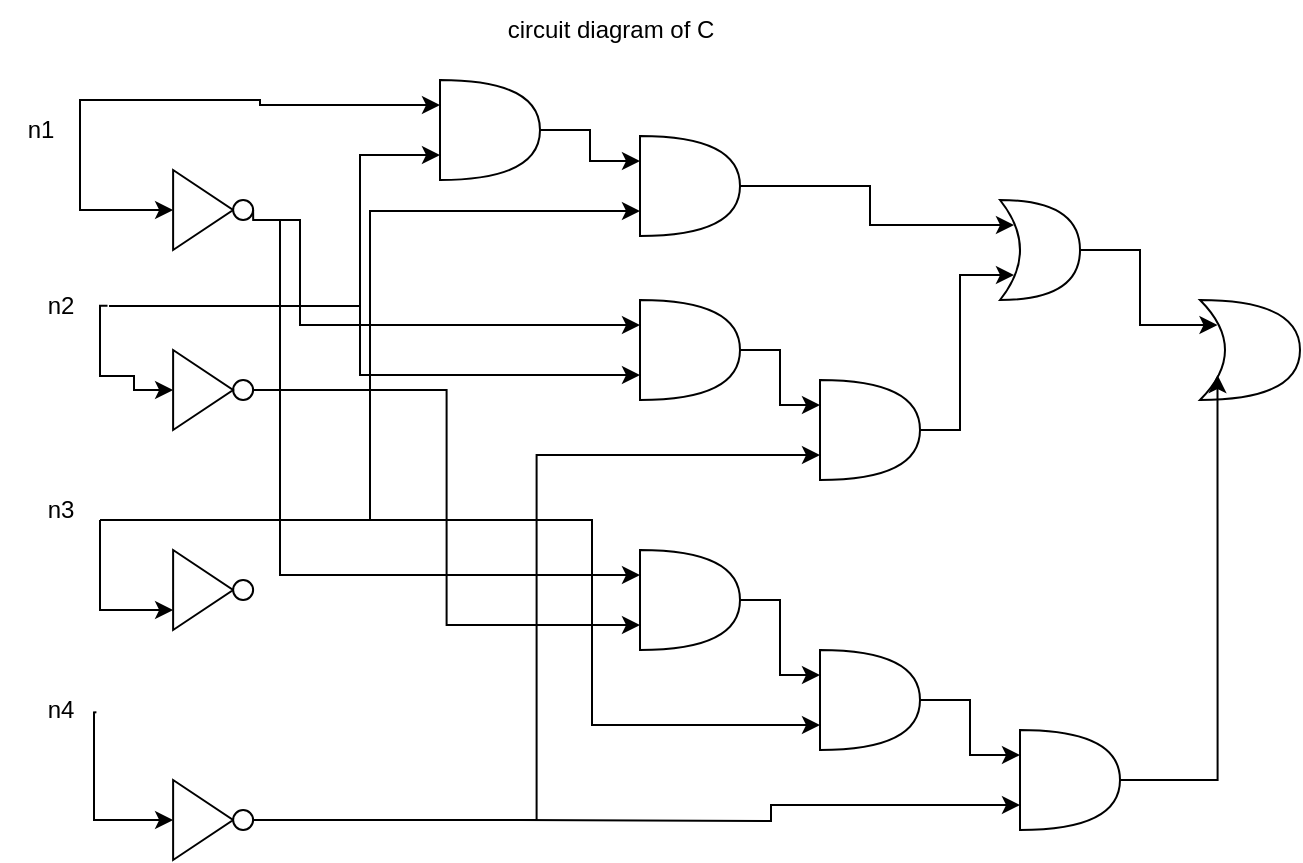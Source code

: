 <mxfile version="26.0.14">
  <diagram name="Page-1" id="LuLJbXCC-MuU4jHSFNh8">
    <mxGraphModel dx="978" dy="482" grid="1" gridSize="10" guides="1" tooltips="1" connect="1" arrows="1" fold="1" page="1" pageScale="1" pageWidth="850" pageHeight="1100" math="0" shadow="0">
      <root>
        <mxCell id="0" />
        <mxCell id="1" parent="0" />
        <mxCell id="5NJ1pugXPzePn0BYfRPo-1" value="" style="shape=or;whiteSpace=wrap;html=1;" parent="1" vertex="1">
          <mxGeometry x="250" y="70" width="50" height="50" as="geometry" />
        </mxCell>
        <mxCell id="knz-vopeXLWIy0nvYE_B-102" style="edgeStyle=orthogonalEdgeStyle;rounded=0;orthogonalLoop=1;jettySize=auto;html=1;exitX=0;exitY=0.75;exitDx=0;exitDy=0;exitPerimeter=0;entryX=0;entryY=0.75;entryDx=0;entryDy=0;entryPerimeter=0;" edge="1" parent="1" target="5NJ1pugXPzePn0BYfRPo-3">
          <mxGeometry relative="1" as="geometry">
            <mxPoint x="290" y="440" as="sourcePoint" />
          </mxGeometry>
        </mxCell>
        <mxCell id="5NJ1pugXPzePn0BYfRPo-3" value="" style="shape=or;whiteSpace=wrap;html=1;" parent="1" vertex="1">
          <mxGeometry x="540" y="395" width="50" height="50" as="geometry" />
        </mxCell>
        <mxCell id="5NJ1pugXPzePn0BYfRPo-4" value="" style="shape=or;whiteSpace=wrap;html=1;" parent="1" vertex="1">
          <mxGeometry x="350" y="98" width="50" height="50" as="geometry" />
        </mxCell>
        <mxCell id="5NJ1pugXPzePn0BYfRPo-7" value="" style="shape=xor;whiteSpace=wrap;html=1;" parent="1" vertex="1">
          <mxGeometry x="630" y="180" width="50" height="50" as="geometry" />
        </mxCell>
        <mxCell id="5NJ1pugXPzePn0BYfRPo-8" value="" style="shape=xor;whiteSpace=wrap;html=1;" parent="1" vertex="1">
          <mxGeometry x="530" y="130" width="40" height="50" as="geometry" />
        </mxCell>
        <mxCell id="5NJ1pugXPzePn0BYfRPo-31" value="n1" style="text;html=1;align=center;verticalAlign=middle;resizable=0;points=[];autosize=1;strokeColor=none;fillColor=none;" parent="1" vertex="1">
          <mxGeometry x="30" y="80" width="40" height="30" as="geometry" />
        </mxCell>
        <mxCell id="5NJ1pugXPzePn0BYfRPo-32" value="n2" style="text;html=1;align=center;verticalAlign=middle;resizable=0;points=[];autosize=1;strokeColor=none;fillColor=none;" parent="1" vertex="1">
          <mxGeometry x="40" y="168" width="40" height="30" as="geometry" />
        </mxCell>
        <mxCell id="5NJ1pugXPzePn0BYfRPo-33" value="n3" style="text;html=1;align=center;verticalAlign=middle;resizable=0;points=[];autosize=1;strokeColor=none;fillColor=none;" parent="1" vertex="1">
          <mxGeometry x="40" y="270" width="40" height="30" as="geometry" />
        </mxCell>
        <mxCell id="5NJ1pugXPzePn0BYfRPo-34" value="n4" style="text;html=1;align=center;verticalAlign=middle;resizable=0;points=[];autosize=1;strokeColor=none;fillColor=none;" parent="1" vertex="1">
          <mxGeometry x="40" y="370" width="40" height="30" as="geometry" />
        </mxCell>
        <mxCell id="5NJ1pugXPzePn0BYfRPo-77" value="" style="triangle;whiteSpace=wrap;html=1;" parent="1" vertex="1">
          <mxGeometry x="116.56" y="115" width="30" height="40" as="geometry" />
        </mxCell>
        <mxCell id="5NJ1pugXPzePn0BYfRPo-78" value="" style="ellipse;whiteSpace=wrap;html=1;aspect=fixed;" parent="1" vertex="1">
          <mxGeometry x="146.56" y="130" width="10" height="10" as="geometry" />
        </mxCell>
        <mxCell id="5NJ1pugXPzePn0BYfRPo-79" value="" style="triangle;whiteSpace=wrap;html=1;" parent="1" vertex="1">
          <mxGeometry x="116.56" y="305" width="30" height="40" as="geometry" />
        </mxCell>
        <mxCell id="5NJ1pugXPzePn0BYfRPo-80" value="" style="ellipse;whiteSpace=wrap;html=1;aspect=fixed;" parent="1" vertex="1">
          <mxGeometry x="146.56" y="320" width="10" height="10" as="geometry" />
        </mxCell>
        <mxCell id="knz-vopeXLWIy0nvYE_B-19" value="" style="shape=or;whiteSpace=wrap;html=1;" vertex="1" parent="1">
          <mxGeometry x="440" y="220" width="50" height="50" as="geometry" />
        </mxCell>
        <mxCell id="knz-vopeXLWIy0nvYE_B-33" style="edgeStyle=orthogonalEdgeStyle;rounded=0;orthogonalLoop=1;jettySize=auto;html=1;exitX=0;exitY=0.75;exitDx=0;exitDy=0;exitPerimeter=0;" edge="1" parent="1" source="knz-vopeXLWIy0nvYE_B-20">
          <mxGeometry relative="1" as="geometry">
            <mxPoint x="349.778" y="342.444" as="targetPoint" />
          </mxGeometry>
        </mxCell>
        <mxCell id="knz-vopeXLWIy0nvYE_B-93" style="edgeStyle=orthogonalEdgeStyle;rounded=0;orthogonalLoop=1;jettySize=auto;html=1;entryX=0;entryY=0.25;entryDx=0;entryDy=0;entryPerimeter=0;" edge="1" parent="1" target="knz-vopeXLWIy0nvYE_B-20">
          <mxGeometry relative="1" as="geometry">
            <mxPoint x="170" y="140" as="sourcePoint" />
            <Array as="points">
              <mxPoint x="170" y="318" />
            </Array>
          </mxGeometry>
        </mxCell>
        <mxCell id="knz-vopeXLWIy0nvYE_B-20" value="" style="shape=or;whiteSpace=wrap;html=1;" vertex="1" parent="1">
          <mxGeometry x="350" y="305" width="50" height="50" as="geometry" />
        </mxCell>
        <mxCell id="knz-vopeXLWIy0nvYE_B-87" style="edgeStyle=orthogonalEdgeStyle;rounded=0;orthogonalLoop=1;jettySize=auto;html=1;exitX=1;exitY=0.5;exitDx=0;exitDy=0;entryX=0;entryY=0.25;entryDx=0;entryDy=0;entryPerimeter=0;" edge="1" parent="1" source="5NJ1pugXPzePn0BYfRPo-78" target="knz-vopeXLWIy0nvYE_B-21">
          <mxGeometry relative="1" as="geometry">
            <Array as="points">
              <mxPoint x="157" y="140" />
              <mxPoint x="180" y="140" />
              <mxPoint x="180" y="193" />
            </Array>
          </mxGeometry>
        </mxCell>
        <mxCell id="knz-vopeXLWIy0nvYE_B-88" style="edgeStyle=orthogonalEdgeStyle;rounded=0;orthogonalLoop=1;jettySize=auto;html=1;exitX=0;exitY=0.75;exitDx=0;exitDy=0;exitPerimeter=0;entryX=0;entryY=0.75;entryDx=0;entryDy=0;entryPerimeter=0;" edge="1" parent="1" target="knz-vopeXLWIy0nvYE_B-21">
          <mxGeometry relative="1" as="geometry">
            <mxPoint x="210.0" y="160" as="sourcePoint" />
            <Array as="points">
              <mxPoint x="210" y="218" />
            </Array>
          </mxGeometry>
        </mxCell>
        <mxCell id="knz-vopeXLWIy0nvYE_B-21" value="" style="shape=or;whiteSpace=wrap;html=1;" vertex="1" parent="1">
          <mxGeometry x="350" y="180" width="50" height="50" as="geometry" />
        </mxCell>
        <mxCell id="knz-vopeXLWIy0nvYE_B-100" style="edgeStyle=orthogonalEdgeStyle;rounded=0;orthogonalLoop=1;jettySize=auto;html=1;entryX=0;entryY=0.75;entryDx=0;entryDy=0;entryPerimeter=0;" edge="1" parent="1" target="knz-vopeXLWIy0nvYE_B-31">
          <mxGeometry relative="1" as="geometry">
            <mxPoint x="210" y="290" as="sourcePoint" />
            <Array as="points">
              <mxPoint x="210" y="290" />
              <mxPoint x="326" y="290" />
              <mxPoint x="326" y="393" />
            </Array>
          </mxGeometry>
        </mxCell>
        <mxCell id="knz-vopeXLWIy0nvYE_B-31" value="" style="shape=or;whiteSpace=wrap;html=1;" vertex="1" parent="1">
          <mxGeometry x="440" y="355" width="50" height="50" as="geometry" />
        </mxCell>
        <mxCell id="knz-vopeXLWIy0nvYE_B-34" value="" style="ellipse;whiteSpace=wrap;html=1;aspect=fixed;" vertex="1" parent="1">
          <mxGeometry x="146.56" y="220" width="10" height="10" as="geometry" />
        </mxCell>
        <mxCell id="knz-vopeXLWIy0nvYE_B-35" value="" style="triangle;whiteSpace=wrap;html=1;" vertex="1" parent="1">
          <mxGeometry x="116.56" y="205" width="30" height="40" as="geometry" />
        </mxCell>
        <mxCell id="knz-vopeXLWIy0nvYE_B-47" value="" style="triangle;whiteSpace=wrap;html=1;" vertex="1" parent="1">
          <mxGeometry x="116.56" y="420" width="30" height="40" as="geometry" />
        </mxCell>
        <mxCell id="knz-vopeXLWIy0nvYE_B-48" value="" style="ellipse;whiteSpace=wrap;html=1;aspect=fixed;" vertex="1" parent="1">
          <mxGeometry x="146.56" y="435" width="10" height="10" as="geometry" />
        </mxCell>
        <mxCell id="knz-vopeXLWIy0nvYE_B-49" value="circuit diagram of C" style="text;html=1;align=center;verticalAlign=middle;resizable=0;points=[];autosize=1;strokeColor=none;fillColor=none;" vertex="1" parent="1">
          <mxGeometry x="270" y="30" width="130" height="30" as="geometry" />
        </mxCell>
        <mxCell id="knz-vopeXLWIy0nvYE_B-69" style="edgeStyle=orthogonalEdgeStyle;rounded=0;orthogonalLoop=1;jettySize=auto;html=1;exitX=0.955;exitY=0.539;exitDx=0;exitDy=0;entryX=0;entryY=0.5;entryDx=0;entryDy=0;exitPerimeter=0;" edge="1" parent="1" source="5NJ1pugXPzePn0BYfRPo-34" target="knz-vopeXLWIy0nvYE_B-47">
          <mxGeometry relative="1" as="geometry">
            <mxPoint x="77" y="390" as="sourcePoint" />
            <Array as="points">
              <mxPoint x="77" y="386" />
              <mxPoint x="77" y="440" />
            </Array>
          </mxGeometry>
        </mxCell>
        <mxCell id="knz-vopeXLWIy0nvYE_B-80" style="edgeStyle=orthogonalEdgeStyle;rounded=0;orthogonalLoop=1;jettySize=auto;html=1;entryX=0;entryY=0.75;entryDx=0;entryDy=0;" edge="1" parent="1" target="5NJ1pugXPzePn0BYfRPo-79">
          <mxGeometry relative="1" as="geometry">
            <mxPoint x="80" y="290" as="sourcePoint" />
            <Array as="points">
              <mxPoint x="80" y="335" />
            </Array>
          </mxGeometry>
        </mxCell>
        <mxCell id="knz-vopeXLWIy0nvYE_B-81" style="edgeStyle=orthogonalEdgeStyle;rounded=0;orthogonalLoop=1;jettySize=auto;html=1;entryX=0;entryY=0.5;entryDx=0;entryDy=0;" edge="1" parent="1" target="5NJ1pugXPzePn0BYfRPo-77">
          <mxGeometry relative="1" as="geometry">
            <mxPoint x="80" y="80" as="sourcePoint" />
            <Array as="points">
              <mxPoint x="70" y="135" />
            </Array>
          </mxGeometry>
        </mxCell>
        <mxCell id="knz-vopeXLWIy0nvYE_B-82" style="edgeStyle=orthogonalEdgeStyle;rounded=0;orthogonalLoop=1;jettySize=auto;html=1;entryX=0;entryY=0.25;entryDx=0;entryDy=0;entryPerimeter=0;" edge="1" parent="1" target="5NJ1pugXPzePn0BYfRPo-1">
          <mxGeometry relative="1" as="geometry">
            <mxPoint x="70" y="80" as="sourcePoint" />
            <Array as="points">
              <mxPoint x="72" y="80" />
              <mxPoint x="160" y="80" />
              <mxPoint x="160" y="83" />
            </Array>
          </mxGeometry>
        </mxCell>
        <mxCell id="knz-vopeXLWIy0nvYE_B-83" style="edgeStyle=orthogonalEdgeStyle;rounded=0;orthogonalLoop=1;jettySize=auto;html=1;exitX=1.113;exitY=0.5;exitDx=0;exitDy=0;exitPerimeter=0;entryX=0;entryY=0.75;entryDx=0;entryDy=0;entryPerimeter=0;" edge="1" parent="1" source="5NJ1pugXPzePn0BYfRPo-32" target="5NJ1pugXPzePn0BYfRPo-1">
          <mxGeometry relative="1" as="geometry">
            <Array as="points">
              <mxPoint x="210" y="183" />
              <mxPoint x="210" y="108" />
            </Array>
          </mxGeometry>
        </mxCell>
        <mxCell id="knz-vopeXLWIy0nvYE_B-84" style="edgeStyle=orthogonalEdgeStyle;rounded=0;orthogonalLoop=1;jettySize=auto;html=1;exitX=1;exitY=0.5;exitDx=0;exitDy=0;exitPerimeter=0;entryX=0;entryY=0.25;entryDx=0;entryDy=0;entryPerimeter=0;" edge="1" parent="1" source="5NJ1pugXPzePn0BYfRPo-1" target="5NJ1pugXPzePn0BYfRPo-4">
          <mxGeometry relative="1" as="geometry" />
        </mxCell>
        <mxCell id="knz-vopeXLWIy0nvYE_B-85" style="edgeStyle=orthogonalEdgeStyle;rounded=0;orthogonalLoop=1;jettySize=auto;html=1;entryX=0;entryY=0.75;entryDx=0;entryDy=0;entryPerimeter=0;" edge="1" parent="1" target="5NJ1pugXPzePn0BYfRPo-4">
          <mxGeometry relative="1" as="geometry">
            <mxPoint x="80" y="290" as="sourcePoint" />
            <Array as="points">
              <mxPoint x="80" y="290" />
              <mxPoint x="215" y="290" />
              <mxPoint x="215" y="135" />
            </Array>
          </mxGeometry>
        </mxCell>
        <mxCell id="knz-vopeXLWIy0nvYE_B-86" style="edgeStyle=orthogonalEdgeStyle;rounded=0;orthogonalLoop=1;jettySize=auto;html=1;exitX=1;exitY=0.5;exitDx=0;exitDy=0;exitPerimeter=0;entryX=0.175;entryY=0.25;entryDx=0;entryDy=0;entryPerimeter=0;" edge="1" parent="1" source="5NJ1pugXPzePn0BYfRPo-4" target="5NJ1pugXPzePn0BYfRPo-8">
          <mxGeometry relative="1" as="geometry" />
        </mxCell>
        <mxCell id="knz-vopeXLWIy0nvYE_B-89" style="edgeStyle=orthogonalEdgeStyle;rounded=0;orthogonalLoop=1;jettySize=auto;html=1;exitX=1;exitY=0.5;exitDx=0;exitDy=0;exitPerimeter=0;entryX=0;entryY=0.25;entryDx=0;entryDy=0;entryPerimeter=0;" edge="1" parent="1" source="knz-vopeXLWIy0nvYE_B-21" target="knz-vopeXLWIy0nvYE_B-19">
          <mxGeometry relative="1" as="geometry" />
        </mxCell>
        <mxCell id="knz-vopeXLWIy0nvYE_B-90" style="edgeStyle=orthogonalEdgeStyle;rounded=0;orthogonalLoop=1;jettySize=auto;html=1;exitX=1;exitY=0.5;exitDx=0;exitDy=0;entryX=0;entryY=0.75;entryDx=0;entryDy=0;entryPerimeter=0;" edge="1" parent="1" source="knz-vopeXLWIy0nvYE_B-48" target="knz-vopeXLWIy0nvYE_B-19">
          <mxGeometry relative="1" as="geometry" />
        </mxCell>
        <mxCell id="knz-vopeXLWIy0nvYE_B-91" style="edgeStyle=orthogonalEdgeStyle;rounded=0;orthogonalLoop=1;jettySize=auto;html=1;exitX=1;exitY=0.5;exitDx=0;exitDy=0;exitPerimeter=0;entryX=0.175;entryY=0.75;entryDx=0;entryDy=0;entryPerimeter=0;" edge="1" parent="1" source="knz-vopeXLWIy0nvYE_B-19" target="5NJ1pugXPzePn0BYfRPo-8">
          <mxGeometry relative="1" as="geometry">
            <Array as="points">
              <mxPoint x="510" y="245" />
              <mxPoint x="510" y="168" />
            </Array>
          </mxGeometry>
        </mxCell>
        <mxCell id="knz-vopeXLWIy0nvYE_B-92" style="edgeStyle=orthogonalEdgeStyle;rounded=0;orthogonalLoop=1;jettySize=auto;html=1;exitX=1;exitY=0.5;exitDx=0;exitDy=0;exitPerimeter=0;entryX=0.175;entryY=0.25;entryDx=0;entryDy=0;entryPerimeter=0;" edge="1" parent="1" source="5NJ1pugXPzePn0BYfRPo-8" target="5NJ1pugXPzePn0BYfRPo-7">
          <mxGeometry relative="1" as="geometry" />
        </mxCell>
        <mxCell id="knz-vopeXLWIy0nvYE_B-95" style="edgeStyle=orthogonalEdgeStyle;rounded=0;orthogonalLoop=1;jettySize=auto;html=1;exitX=1.094;exitY=0.497;exitDx=0;exitDy=0;entryX=0;entryY=0.5;entryDx=0;entryDy=0;exitPerimeter=0;" edge="1" parent="1" source="5NJ1pugXPzePn0BYfRPo-32" target="knz-vopeXLWIy0nvYE_B-35">
          <mxGeometry relative="1" as="geometry">
            <Array as="points">
              <mxPoint x="80" y="183" />
              <mxPoint x="80" y="218" />
              <mxPoint x="97" y="218" />
              <mxPoint x="97" y="225" />
            </Array>
          </mxGeometry>
        </mxCell>
        <mxCell id="knz-vopeXLWIy0nvYE_B-96" style="edgeStyle=orthogonalEdgeStyle;rounded=0;orthogonalLoop=1;jettySize=auto;html=1;exitX=1;exitY=0.5;exitDx=0;exitDy=0;entryX=0;entryY=0.75;entryDx=0;entryDy=0;entryPerimeter=0;" edge="1" parent="1" source="knz-vopeXLWIy0nvYE_B-34" target="knz-vopeXLWIy0nvYE_B-20">
          <mxGeometry relative="1" as="geometry" />
        </mxCell>
        <mxCell id="knz-vopeXLWIy0nvYE_B-97" style="edgeStyle=orthogonalEdgeStyle;rounded=0;orthogonalLoop=1;jettySize=auto;html=1;exitX=1;exitY=0.5;exitDx=0;exitDy=0;exitPerimeter=0;entryX=0;entryY=0.25;entryDx=0;entryDy=0;entryPerimeter=0;" edge="1" parent="1" source="knz-vopeXLWIy0nvYE_B-20" target="knz-vopeXLWIy0nvYE_B-31">
          <mxGeometry relative="1" as="geometry" />
        </mxCell>
        <mxCell id="knz-vopeXLWIy0nvYE_B-101" style="edgeStyle=orthogonalEdgeStyle;rounded=0;orthogonalLoop=1;jettySize=auto;html=1;exitX=1;exitY=0.5;exitDx=0;exitDy=0;exitPerimeter=0;entryX=0;entryY=0.25;entryDx=0;entryDy=0;entryPerimeter=0;" edge="1" parent="1" source="knz-vopeXLWIy0nvYE_B-31" target="5NJ1pugXPzePn0BYfRPo-3">
          <mxGeometry relative="1" as="geometry" />
        </mxCell>
        <mxCell id="knz-vopeXLWIy0nvYE_B-103" style="edgeStyle=orthogonalEdgeStyle;rounded=0;orthogonalLoop=1;jettySize=auto;html=1;exitX=1;exitY=0.5;exitDx=0;exitDy=0;exitPerimeter=0;entryX=0.175;entryY=0.75;entryDx=0;entryDy=0;entryPerimeter=0;" edge="1" parent="1" source="5NJ1pugXPzePn0BYfRPo-3" target="5NJ1pugXPzePn0BYfRPo-7">
          <mxGeometry relative="1" as="geometry" />
        </mxCell>
      </root>
    </mxGraphModel>
  </diagram>
</mxfile>
